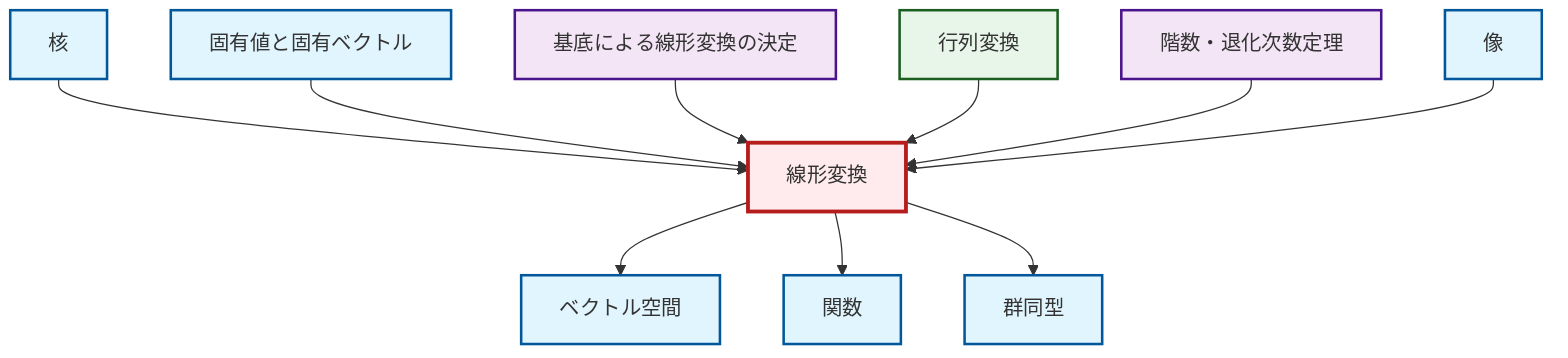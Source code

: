 graph TD
    classDef definition fill:#e1f5fe,stroke:#01579b,stroke-width:2px
    classDef theorem fill:#f3e5f5,stroke:#4a148c,stroke-width:2px
    classDef axiom fill:#fff3e0,stroke:#e65100,stroke-width:2px
    classDef example fill:#e8f5e9,stroke:#1b5e20,stroke-width:2px
    classDef current fill:#ffebee,stroke:#b71c1c,stroke-width:3px
    def-kernel["核"]:::definition
    def-linear-transformation["線形変換"]:::definition
    thm-rank-nullity["階数・退化次数定理"]:::theorem
    def-function["関数"]:::definition
    def-vector-space["ベクトル空間"]:::definition
    thm-linear-transformation-basis["基底による線形変換の決定"]:::theorem
    def-eigenvalue-eigenvector["固有値と固有ベクトル"]:::definition
    def-image["像"]:::definition
    def-isomorphism["群同型"]:::definition
    ex-matrix-transformation["行列変換"]:::example
    def-linear-transformation --> def-vector-space
    def-kernel --> def-linear-transformation
    def-eigenvalue-eigenvector --> def-linear-transformation
    thm-linear-transformation-basis --> def-linear-transformation
    ex-matrix-transformation --> def-linear-transformation
    def-linear-transformation --> def-function
    thm-rank-nullity --> def-linear-transformation
    def-image --> def-linear-transformation
    def-linear-transformation --> def-isomorphism
    class def-linear-transformation current